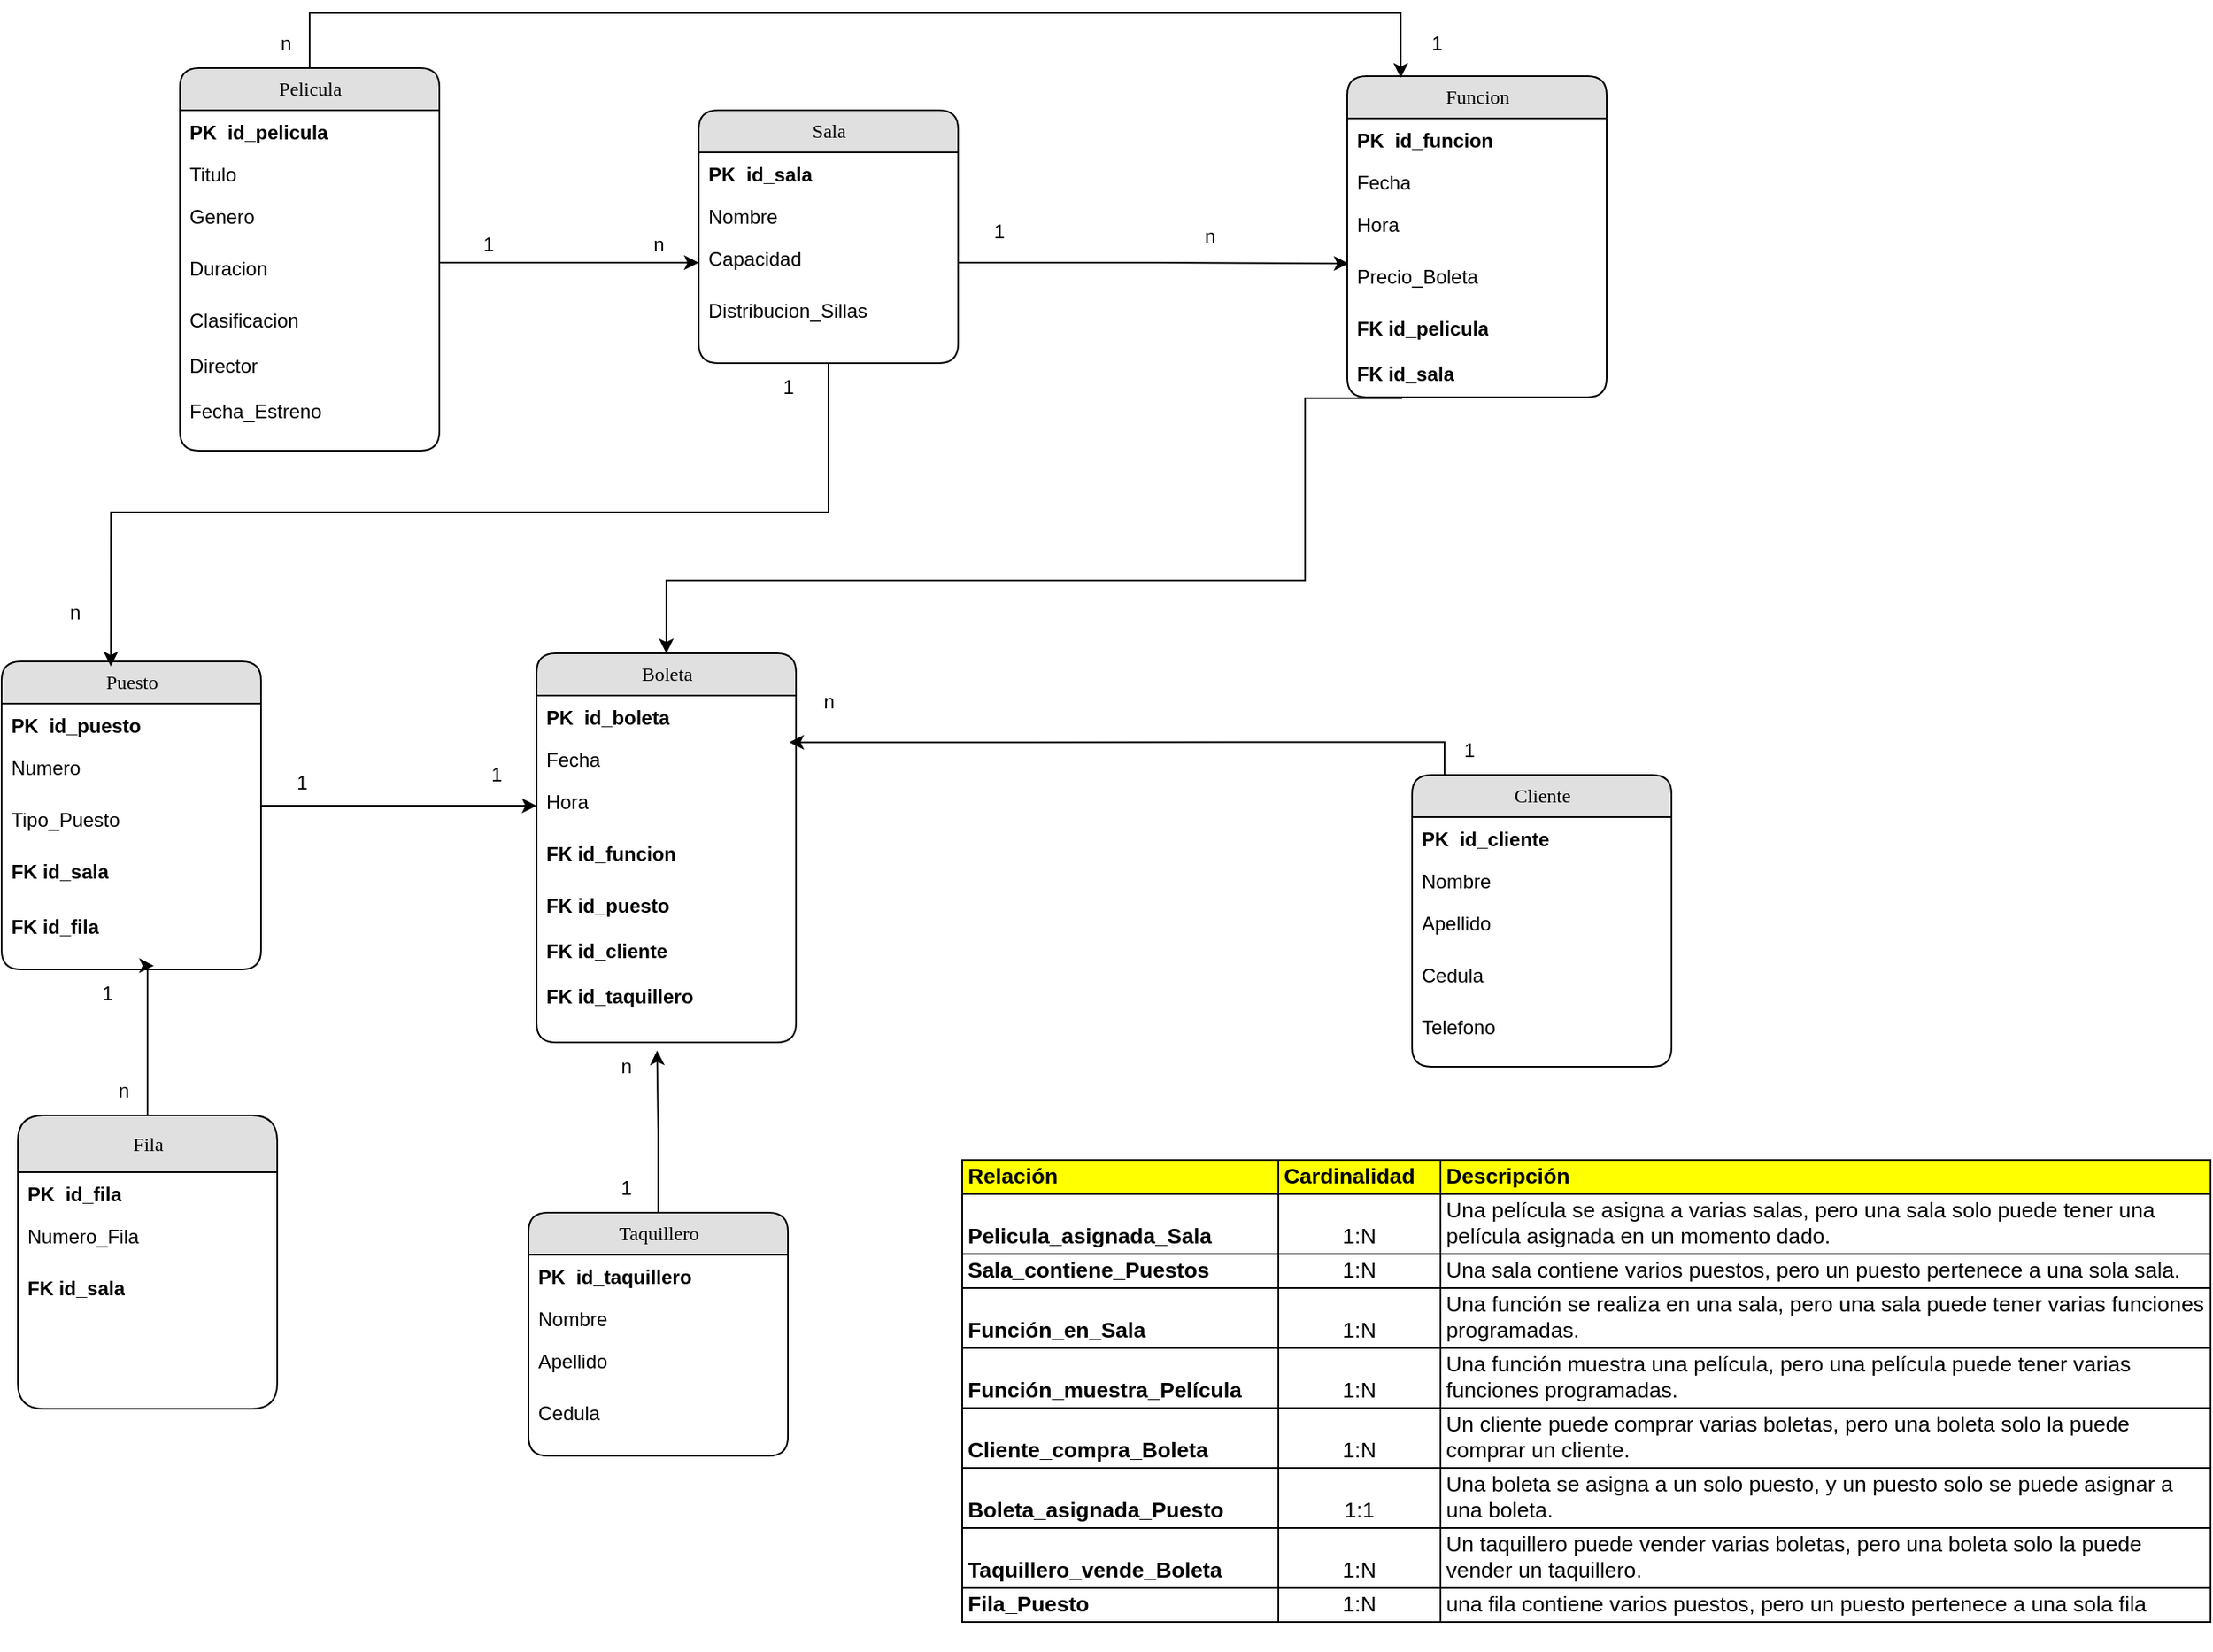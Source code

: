 <mxfile version="24.6.3" type="device">
  <diagram name="Page-1" id="b520641d-4fe3-3701-9064-5fc419738815">
    <mxGraphModel dx="1378" dy="852" grid="1" gridSize="10" guides="1" tooltips="1" connect="1" arrows="1" fold="1" page="1" pageScale="1" pageWidth="1100" pageHeight="850" background="none" math="0" shadow="0">
      <root>
        <mxCell id="0" />
        <mxCell id="1" parent="0" />
        <mxCell id="21ea969265ad0168-6" value="Pelicula" style="swimlane;html=1;fontStyle=0;childLayout=stackLayout;horizontal=1;startSize=26;fillColor=#e0e0e0;horizontalStack=0;resizeParent=1;resizeLast=0;collapsible=1;marginBottom=0;swimlaneFillColor=#ffffff;align=center;rounded=1;shadow=0;comic=0;labelBackgroundColor=none;strokeWidth=1;fontFamily=Verdana;fontSize=12" parent="1" vertex="1">
          <mxGeometry x="160" y="74" width="160" height="236" as="geometry" />
        </mxCell>
        <mxCell id="21ea969265ad0168-7" value="PK&amp;nbsp; id_pelicula" style="text;html=1;strokeColor=none;fillColor=none;spacingLeft=4;spacingRight=4;whiteSpace=wrap;overflow=hidden;rotatable=0;points=[[0,0.5],[1,0.5]];portConstraint=eastwest;fontStyle=1" parent="21ea969265ad0168-6" vertex="1">
          <mxGeometry y="26" width="160" height="26" as="geometry" />
        </mxCell>
        <mxCell id="21ea969265ad0168-8" value="Titulo" style="text;html=1;strokeColor=none;fillColor=none;spacingLeft=4;spacingRight=4;whiteSpace=wrap;overflow=hidden;rotatable=0;points=[[0,0.5],[1,0.5]];portConstraint=eastwest;" parent="21ea969265ad0168-6" vertex="1">
          <mxGeometry y="52" width="160" height="26" as="geometry" />
        </mxCell>
        <mxCell id="21ea969265ad0168-9" value="Genero" style="text;html=1;strokeColor=none;fillColor=none;spacingLeft=4;spacingRight=4;whiteSpace=wrap;overflow=hidden;rotatable=0;points=[[0,0.5],[1,0.5]];portConstraint=eastwest;" parent="21ea969265ad0168-6" vertex="1">
          <mxGeometry y="78" width="160" height="32" as="geometry" />
        </mxCell>
        <mxCell id="8dd9FDoS5vBMyWjFudpx-2" value="Duracion" style="text;html=1;strokeColor=none;fillColor=none;spacingLeft=4;spacingRight=4;whiteSpace=wrap;overflow=hidden;rotatable=0;points=[[0,0.5],[1,0.5]];portConstraint=eastwest;" vertex="1" parent="21ea969265ad0168-6">
          <mxGeometry y="110" width="160" height="32" as="geometry" />
        </mxCell>
        <mxCell id="8dd9FDoS5vBMyWjFudpx-3" value="Clasificacion" style="text;html=1;strokeColor=none;fillColor=none;spacingLeft=4;spacingRight=4;whiteSpace=wrap;overflow=hidden;rotatable=0;points=[[0,0.5],[1,0.5]];portConstraint=eastwest;" vertex="1" parent="21ea969265ad0168-6">
          <mxGeometry y="142" width="160" height="28" as="geometry" />
        </mxCell>
        <mxCell id="8dd9FDoS5vBMyWjFudpx-4" value="Director" style="text;html=1;strokeColor=none;fillColor=none;spacingLeft=4;spacingRight=4;whiteSpace=wrap;overflow=hidden;rotatable=0;points=[[0,0.5],[1,0.5]];portConstraint=eastwest;" vertex="1" parent="21ea969265ad0168-6">
          <mxGeometry y="170" width="160" height="28" as="geometry" />
        </mxCell>
        <mxCell id="8dd9FDoS5vBMyWjFudpx-5" value="Fecha_Estreno" style="text;html=1;strokeColor=none;fillColor=none;spacingLeft=4;spacingRight=4;whiteSpace=wrap;overflow=hidden;rotatable=0;points=[[0,0.5],[1,0.5]];portConstraint=eastwest;" vertex="1" parent="21ea969265ad0168-6">
          <mxGeometry y="198" width="160" height="28" as="geometry" />
        </mxCell>
        <mxCell id="8dd9FDoS5vBMyWjFudpx-7" value="Sala" style="swimlane;html=1;fontStyle=0;childLayout=stackLayout;horizontal=1;startSize=26;fillColor=#e0e0e0;horizontalStack=0;resizeParent=1;resizeLast=0;collapsible=1;marginBottom=0;swimlaneFillColor=#ffffff;align=center;rounded=1;shadow=0;comic=0;labelBackgroundColor=none;strokeWidth=1;fontFamily=Verdana;fontSize=12" vertex="1" parent="1">
          <mxGeometry x="480" y="100" width="160" height="156" as="geometry" />
        </mxCell>
        <mxCell id="8dd9FDoS5vBMyWjFudpx-8" value="PK&amp;nbsp; id_sala" style="text;html=1;strokeColor=none;fillColor=none;spacingLeft=4;spacingRight=4;whiteSpace=wrap;overflow=hidden;rotatable=0;points=[[0,0.5],[1,0.5]];portConstraint=eastwest;fontStyle=1" vertex="1" parent="8dd9FDoS5vBMyWjFudpx-7">
          <mxGeometry y="26" width="160" height="26" as="geometry" />
        </mxCell>
        <mxCell id="8dd9FDoS5vBMyWjFudpx-9" value="Nombre" style="text;html=1;strokeColor=none;fillColor=none;spacingLeft=4;spacingRight=4;whiteSpace=wrap;overflow=hidden;rotatable=0;points=[[0,0.5],[1,0.5]];portConstraint=eastwest;" vertex="1" parent="8dd9FDoS5vBMyWjFudpx-7">
          <mxGeometry y="52" width="160" height="26" as="geometry" />
        </mxCell>
        <mxCell id="8dd9FDoS5vBMyWjFudpx-10" value="Capacidad" style="text;html=1;strokeColor=none;fillColor=none;spacingLeft=4;spacingRight=4;whiteSpace=wrap;overflow=hidden;rotatable=0;points=[[0,0.5],[1,0.5]];portConstraint=eastwest;" vertex="1" parent="8dd9FDoS5vBMyWjFudpx-7">
          <mxGeometry y="78" width="160" height="32" as="geometry" />
        </mxCell>
        <mxCell id="8dd9FDoS5vBMyWjFudpx-11" value="Distribucion_Sillas" style="text;html=1;strokeColor=none;fillColor=none;spacingLeft=4;spacingRight=4;whiteSpace=wrap;overflow=hidden;rotatable=0;points=[[0,0.5],[1,0.5]];portConstraint=eastwest;" vertex="1" parent="8dd9FDoS5vBMyWjFudpx-7">
          <mxGeometry y="110" width="160" height="32" as="geometry" />
        </mxCell>
        <mxCell id="8dd9FDoS5vBMyWjFudpx-15" value="Funcion" style="swimlane;html=1;fontStyle=0;childLayout=stackLayout;horizontal=1;startSize=26;fillColor=#e0e0e0;horizontalStack=0;resizeParent=1;resizeLast=0;collapsible=1;marginBottom=0;swimlaneFillColor=#ffffff;align=center;rounded=1;shadow=0;comic=0;labelBackgroundColor=none;strokeWidth=1;fontFamily=Verdana;fontSize=12" vertex="1" parent="1">
          <mxGeometry x="880" y="79" width="160" height="198" as="geometry" />
        </mxCell>
        <mxCell id="8dd9FDoS5vBMyWjFudpx-16" value="PK&amp;nbsp; id_funcion" style="text;html=1;strokeColor=none;fillColor=none;spacingLeft=4;spacingRight=4;whiteSpace=wrap;overflow=hidden;rotatable=0;points=[[0,0.5],[1,0.5]];portConstraint=eastwest;fontStyle=1" vertex="1" parent="8dd9FDoS5vBMyWjFudpx-15">
          <mxGeometry y="26" width="160" height="26" as="geometry" />
        </mxCell>
        <mxCell id="8dd9FDoS5vBMyWjFudpx-17" value="Fecha" style="text;html=1;strokeColor=none;fillColor=none;spacingLeft=4;spacingRight=4;whiteSpace=wrap;overflow=hidden;rotatable=0;points=[[0,0.5],[1,0.5]];portConstraint=eastwest;" vertex="1" parent="8dd9FDoS5vBMyWjFudpx-15">
          <mxGeometry y="52" width="160" height="26" as="geometry" />
        </mxCell>
        <mxCell id="8dd9FDoS5vBMyWjFudpx-18" value="Hora" style="text;html=1;strokeColor=none;fillColor=none;spacingLeft=4;spacingRight=4;whiteSpace=wrap;overflow=hidden;rotatable=0;points=[[0,0.5],[1,0.5]];portConstraint=eastwest;" vertex="1" parent="8dd9FDoS5vBMyWjFudpx-15">
          <mxGeometry y="78" width="160" height="32" as="geometry" />
        </mxCell>
        <mxCell id="8dd9FDoS5vBMyWjFudpx-74" value="Precio_Boleta" style="text;html=1;strokeColor=none;fillColor=none;spacingLeft=4;spacingRight=4;whiteSpace=wrap;overflow=hidden;rotatable=0;points=[[0,0.5],[1,0.5]];portConstraint=eastwest;" vertex="1" parent="8dd9FDoS5vBMyWjFudpx-15">
          <mxGeometry y="110" width="160" height="32" as="geometry" />
        </mxCell>
        <mxCell id="8dd9FDoS5vBMyWjFudpx-20" value="&lt;b&gt;FK id_pelicula&lt;/b&gt;" style="text;html=1;strokeColor=none;fillColor=none;spacingLeft=4;spacingRight=4;whiteSpace=wrap;overflow=hidden;rotatable=0;points=[[0,0.5],[1,0.5]];portConstraint=eastwest;" vertex="1" parent="8dd9FDoS5vBMyWjFudpx-15">
          <mxGeometry y="142" width="160" height="28" as="geometry" />
        </mxCell>
        <mxCell id="8dd9FDoS5vBMyWjFudpx-21" value="FK id_sala" style="text;html=1;strokeColor=none;fillColor=none;spacingLeft=4;spacingRight=4;whiteSpace=wrap;overflow=hidden;rotatable=0;points=[[0,0.5],[1,0.5]];portConstraint=eastwest;fontStyle=1" vertex="1" parent="8dd9FDoS5vBMyWjFudpx-15">
          <mxGeometry y="170" width="160" height="28" as="geometry" />
        </mxCell>
        <mxCell id="8dd9FDoS5vBMyWjFudpx-23" value="Boleta" style="swimlane;html=1;fontStyle=0;childLayout=stackLayout;horizontal=1;startSize=26;fillColor=#e0e0e0;horizontalStack=0;resizeParent=1;resizeLast=0;collapsible=1;marginBottom=0;swimlaneFillColor=#ffffff;align=center;rounded=1;shadow=0;comic=0;labelBackgroundColor=none;strokeWidth=1;fontFamily=Verdana;fontSize=12" vertex="1" parent="1">
          <mxGeometry x="380" y="435" width="160" height="240" as="geometry" />
        </mxCell>
        <mxCell id="8dd9FDoS5vBMyWjFudpx-24" value="PK&amp;nbsp; id_boleta" style="text;html=1;strokeColor=none;fillColor=none;spacingLeft=4;spacingRight=4;whiteSpace=wrap;overflow=hidden;rotatable=0;points=[[0,0.5],[1,0.5]];portConstraint=eastwest;fontStyle=1" vertex="1" parent="8dd9FDoS5vBMyWjFudpx-23">
          <mxGeometry y="26" width="160" height="26" as="geometry" />
        </mxCell>
        <mxCell id="8dd9FDoS5vBMyWjFudpx-25" value="Fecha" style="text;html=1;strokeColor=none;fillColor=none;spacingLeft=4;spacingRight=4;whiteSpace=wrap;overflow=hidden;rotatable=0;points=[[0,0.5],[1,0.5]];portConstraint=eastwest;" vertex="1" parent="8dd9FDoS5vBMyWjFudpx-23">
          <mxGeometry y="52" width="160" height="26" as="geometry" />
        </mxCell>
        <mxCell id="8dd9FDoS5vBMyWjFudpx-26" value="Hora" style="text;html=1;strokeColor=none;fillColor=none;spacingLeft=4;spacingRight=4;whiteSpace=wrap;overflow=hidden;rotatable=0;points=[[0,0.5],[1,0.5]];portConstraint=eastwest;" vertex="1" parent="8dd9FDoS5vBMyWjFudpx-23">
          <mxGeometry y="78" width="160" height="32" as="geometry" />
        </mxCell>
        <mxCell id="8dd9FDoS5vBMyWjFudpx-27" value="FK id_funcion" style="text;html=1;strokeColor=none;fillColor=none;spacingLeft=4;spacingRight=4;whiteSpace=wrap;overflow=hidden;rotatable=0;points=[[0,0.5],[1,0.5]];portConstraint=eastwest;fontStyle=1" vertex="1" parent="8dd9FDoS5vBMyWjFudpx-23">
          <mxGeometry y="110" width="160" height="32" as="geometry" />
        </mxCell>
        <mxCell id="8dd9FDoS5vBMyWjFudpx-28" value="&lt;b&gt;FK id_puesto&lt;/b&gt;" style="text;html=1;strokeColor=none;fillColor=none;spacingLeft=4;spacingRight=4;whiteSpace=wrap;overflow=hidden;rotatable=0;points=[[0,0.5],[1,0.5]];portConstraint=eastwest;" vertex="1" parent="8dd9FDoS5vBMyWjFudpx-23">
          <mxGeometry y="142" width="160" height="28" as="geometry" />
        </mxCell>
        <mxCell id="8dd9FDoS5vBMyWjFudpx-46" value="&lt;b&gt;FK id_cliente&lt;/b&gt;" style="text;html=1;strokeColor=none;fillColor=none;spacingLeft=4;spacingRight=4;whiteSpace=wrap;overflow=hidden;rotatable=0;points=[[0,0.5],[1,0.5]];portConstraint=eastwest;" vertex="1" parent="8dd9FDoS5vBMyWjFudpx-23">
          <mxGeometry y="170" width="160" height="28" as="geometry" />
        </mxCell>
        <mxCell id="8dd9FDoS5vBMyWjFudpx-68" value="&lt;b&gt;FK id_taquillero&lt;/b&gt;" style="text;html=1;strokeColor=none;fillColor=none;spacingLeft=4;spacingRight=4;whiteSpace=wrap;overflow=hidden;rotatable=0;points=[[0,0.5],[1,0.5]];portConstraint=eastwest;" vertex="1" parent="8dd9FDoS5vBMyWjFudpx-23">
          <mxGeometry y="198" width="160" height="28" as="geometry" />
        </mxCell>
        <mxCell id="8dd9FDoS5vBMyWjFudpx-32" value="Puesto" style="swimlane;html=1;fontStyle=0;childLayout=stackLayout;horizontal=1;startSize=26;fillColor=#e0e0e0;horizontalStack=0;resizeParent=1;resizeLast=0;collapsible=1;marginBottom=0;swimlaneFillColor=#ffffff;align=center;rounded=1;shadow=0;comic=0;labelBackgroundColor=none;strokeWidth=1;fontFamily=Verdana;fontSize=12" vertex="1" parent="1">
          <mxGeometry x="50" y="440" width="160" height="190" as="geometry" />
        </mxCell>
        <mxCell id="8dd9FDoS5vBMyWjFudpx-33" value="PK&amp;nbsp; id_puesto" style="text;html=1;strokeColor=none;fillColor=none;spacingLeft=4;spacingRight=4;whiteSpace=wrap;overflow=hidden;rotatable=0;points=[[0,0.5],[1,0.5]];portConstraint=eastwest;fontStyle=1" vertex="1" parent="8dd9FDoS5vBMyWjFudpx-32">
          <mxGeometry y="26" width="160" height="26" as="geometry" />
        </mxCell>
        <mxCell id="8dd9FDoS5vBMyWjFudpx-35" value="Numero" style="text;html=1;strokeColor=none;fillColor=none;spacingLeft=4;spacingRight=4;whiteSpace=wrap;overflow=hidden;rotatable=0;points=[[0,0.5],[1,0.5]];portConstraint=eastwest;" vertex="1" parent="8dd9FDoS5vBMyWjFudpx-32">
          <mxGeometry y="52" width="160" height="32" as="geometry" />
        </mxCell>
        <mxCell id="8dd9FDoS5vBMyWjFudpx-36" value="Tipo_Puesto" style="text;html=1;strokeColor=none;fillColor=none;spacingLeft=4;spacingRight=4;whiteSpace=wrap;overflow=hidden;rotatable=0;points=[[0,0.5],[1,0.5]];portConstraint=eastwest;" vertex="1" parent="8dd9FDoS5vBMyWjFudpx-32">
          <mxGeometry y="84" width="160" height="32" as="geometry" />
        </mxCell>
        <mxCell id="8dd9FDoS5vBMyWjFudpx-37" value="&lt;b&gt;FK id_sala&lt;/b&gt;" style="text;html=1;strokeColor=none;fillColor=none;spacingLeft=4;spacingRight=4;whiteSpace=wrap;overflow=hidden;rotatable=0;points=[[0,0.5],[1,0.5]];portConstraint=eastwest;" vertex="1" parent="8dd9FDoS5vBMyWjFudpx-32">
          <mxGeometry y="116" width="160" height="34" as="geometry" />
        </mxCell>
        <mxCell id="8dd9FDoS5vBMyWjFudpx-118" value="&lt;b&gt;FK id_fila&lt;/b&gt;" style="text;html=1;strokeColor=none;fillColor=none;spacingLeft=4;spacingRight=4;whiteSpace=wrap;overflow=hidden;rotatable=0;points=[[0,0.5],[1,0.5]];portConstraint=eastwest;" vertex="1" parent="8dd9FDoS5vBMyWjFudpx-32">
          <mxGeometry y="150" width="160" height="34" as="geometry" />
        </mxCell>
        <mxCell id="8dd9FDoS5vBMyWjFudpx-83" style="edgeStyle=orthogonalEdgeStyle;rounded=0;orthogonalLoop=1;jettySize=auto;html=1;exitX=0.5;exitY=0;exitDx=0;exitDy=0;entryX=0.974;entryY=0.109;entryDx=0;entryDy=0;entryPerimeter=0;" edge="1" parent="1" source="8dd9FDoS5vBMyWjFudpx-54" target="8dd9FDoS5vBMyWjFudpx-25">
          <mxGeometry relative="1" as="geometry">
            <mxPoint x="600" y="460" as="targetPoint" />
            <Array as="points">
              <mxPoint x="940" y="510" />
              <mxPoint x="940" y="490" />
            </Array>
          </mxGeometry>
        </mxCell>
        <mxCell id="8dd9FDoS5vBMyWjFudpx-54" value="Cliente" style="swimlane;html=1;fontStyle=0;childLayout=stackLayout;horizontal=1;startSize=26;fillColor=#e0e0e0;horizontalStack=0;resizeParent=1;resizeLast=0;collapsible=1;marginBottom=0;swimlaneFillColor=#ffffff;align=center;rounded=1;shadow=0;comic=0;labelBackgroundColor=none;strokeWidth=1;fontFamily=Verdana;fontSize=12" vertex="1" parent="1">
          <mxGeometry x="920" y="510" width="160" height="180" as="geometry" />
        </mxCell>
        <mxCell id="8dd9FDoS5vBMyWjFudpx-55" value="PK&amp;nbsp; id_cliente" style="text;html=1;strokeColor=none;fillColor=none;spacingLeft=4;spacingRight=4;whiteSpace=wrap;overflow=hidden;rotatable=0;points=[[0,0.5],[1,0.5]];portConstraint=eastwest;fontStyle=1" vertex="1" parent="8dd9FDoS5vBMyWjFudpx-54">
          <mxGeometry y="26" width="160" height="26" as="geometry" />
        </mxCell>
        <mxCell id="8dd9FDoS5vBMyWjFudpx-56" value="Nombre" style="text;html=1;strokeColor=none;fillColor=none;spacingLeft=4;spacingRight=4;whiteSpace=wrap;overflow=hidden;rotatable=0;points=[[0,0.5],[1,0.5]];portConstraint=eastwest;" vertex="1" parent="8dd9FDoS5vBMyWjFudpx-54">
          <mxGeometry y="52" width="160" height="26" as="geometry" />
        </mxCell>
        <mxCell id="8dd9FDoS5vBMyWjFudpx-57" value="Apellido" style="text;html=1;strokeColor=none;fillColor=none;spacingLeft=4;spacingRight=4;whiteSpace=wrap;overflow=hidden;rotatable=0;points=[[0,0.5],[1,0.5]];portConstraint=eastwest;" vertex="1" parent="8dd9FDoS5vBMyWjFudpx-54">
          <mxGeometry y="78" width="160" height="32" as="geometry" />
        </mxCell>
        <mxCell id="8dd9FDoS5vBMyWjFudpx-58" value="Cedula" style="text;html=1;strokeColor=none;fillColor=none;spacingLeft=4;spacingRight=4;whiteSpace=wrap;overflow=hidden;rotatable=0;points=[[0,0.5],[1,0.5]];portConstraint=eastwest;" vertex="1" parent="8dd9FDoS5vBMyWjFudpx-54">
          <mxGeometry y="110" width="160" height="32" as="geometry" />
        </mxCell>
        <mxCell id="8dd9FDoS5vBMyWjFudpx-59" value="Telefono" style="text;html=1;strokeColor=none;fillColor=none;spacingLeft=4;spacingRight=4;whiteSpace=wrap;overflow=hidden;rotatable=0;points=[[0,0.5],[1,0.5]];portConstraint=eastwest;" vertex="1" parent="8dd9FDoS5vBMyWjFudpx-54">
          <mxGeometry y="142" width="160" height="28" as="geometry" />
        </mxCell>
        <mxCell id="8dd9FDoS5vBMyWjFudpx-101" style="edgeStyle=orthogonalEdgeStyle;rounded=0;orthogonalLoop=1;jettySize=auto;html=1;exitX=0.5;exitY=0;exitDx=0;exitDy=0;" edge="1" parent="1" source="8dd9FDoS5vBMyWjFudpx-62">
          <mxGeometry relative="1" as="geometry">
            <mxPoint x="454.308" y="680" as="targetPoint" />
          </mxGeometry>
        </mxCell>
        <mxCell id="8dd9FDoS5vBMyWjFudpx-62" value="Taquillero" style="swimlane;html=1;fontStyle=0;childLayout=stackLayout;horizontal=1;startSize=26;fillColor=#e0e0e0;horizontalStack=0;resizeParent=1;resizeLast=0;collapsible=1;marginBottom=0;swimlaneFillColor=#ffffff;align=center;rounded=1;shadow=0;comic=0;labelBackgroundColor=none;strokeWidth=1;fontFamily=Verdana;fontSize=12" vertex="1" parent="1">
          <mxGeometry x="375" y="780" width="160" height="150" as="geometry" />
        </mxCell>
        <mxCell id="8dd9FDoS5vBMyWjFudpx-63" value="PK&amp;nbsp; id_taquillero" style="text;html=1;strokeColor=none;fillColor=none;spacingLeft=4;spacingRight=4;whiteSpace=wrap;overflow=hidden;rotatable=0;points=[[0,0.5],[1,0.5]];portConstraint=eastwest;fontStyle=1" vertex="1" parent="8dd9FDoS5vBMyWjFudpx-62">
          <mxGeometry y="26" width="160" height="26" as="geometry" />
        </mxCell>
        <mxCell id="8dd9FDoS5vBMyWjFudpx-64" value="Nombre" style="text;html=1;strokeColor=none;fillColor=none;spacingLeft=4;spacingRight=4;whiteSpace=wrap;overflow=hidden;rotatable=0;points=[[0,0.5],[1,0.5]];portConstraint=eastwest;" vertex="1" parent="8dd9FDoS5vBMyWjFudpx-62">
          <mxGeometry y="52" width="160" height="26" as="geometry" />
        </mxCell>
        <mxCell id="8dd9FDoS5vBMyWjFudpx-65" value="Apellido" style="text;html=1;strokeColor=none;fillColor=none;spacingLeft=4;spacingRight=4;whiteSpace=wrap;overflow=hidden;rotatable=0;points=[[0,0.5],[1,0.5]];portConstraint=eastwest;" vertex="1" parent="8dd9FDoS5vBMyWjFudpx-62">
          <mxGeometry y="78" width="160" height="32" as="geometry" />
        </mxCell>
        <mxCell id="8dd9FDoS5vBMyWjFudpx-66" value="Cedula" style="text;html=1;strokeColor=none;fillColor=none;spacingLeft=4;spacingRight=4;whiteSpace=wrap;overflow=hidden;rotatable=0;points=[[0,0.5],[1,0.5]];portConstraint=eastwest;" vertex="1" parent="8dd9FDoS5vBMyWjFudpx-62">
          <mxGeometry y="110" width="160" height="32" as="geometry" />
        </mxCell>
        <mxCell id="8dd9FDoS5vBMyWjFudpx-72" style="edgeStyle=orthogonalEdgeStyle;rounded=0;orthogonalLoop=1;jettySize=auto;html=1;exitX=1;exitY=0.5;exitDx=0;exitDy=0;entryX=0;entryY=0.5;entryDx=0;entryDy=0;" edge="1" parent="1" source="8dd9FDoS5vBMyWjFudpx-2" target="8dd9FDoS5vBMyWjFudpx-10">
          <mxGeometry relative="1" as="geometry">
            <Array as="points">
              <mxPoint x="320" y="194" />
            </Array>
          </mxGeometry>
        </mxCell>
        <mxCell id="8dd9FDoS5vBMyWjFudpx-75" style="edgeStyle=orthogonalEdgeStyle;rounded=0;orthogonalLoop=1;jettySize=auto;html=1;exitX=1;exitY=0.5;exitDx=0;exitDy=0;entryX=0.005;entryY=0.173;entryDx=0;entryDy=0;entryPerimeter=0;" edge="1" parent="1" source="8dd9FDoS5vBMyWjFudpx-10" target="8dd9FDoS5vBMyWjFudpx-74">
          <mxGeometry relative="1" as="geometry" />
        </mxCell>
        <mxCell id="8dd9FDoS5vBMyWjFudpx-76" value="1" style="text;html=1;align=center;verticalAlign=middle;resizable=0;points=[];autosize=1;strokeColor=none;fillColor=none;" vertex="1" parent="1">
          <mxGeometry x="335" y="168" width="30" height="30" as="geometry" />
        </mxCell>
        <mxCell id="8dd9FDoS5vBMyWjFudpx-77" value="n" style="text;html=1;align=center;verticalAlign=middle;resizable=0;points=[];autosize=1;strokeColor=none;fillColor=none;" vertex="1" parent="1">
          <mxGeometry x="440" y="168" width="30" height="30" as="geometry" />
        </mxCell>
        <mxCell id="8dd9FDoS5vBMyWjFudpx-79" style="edgeStyle=orthogonalEdgeStyle;rounded=0;orthogonalLoop=1;jettySize=auto;html=1;exitX=0.5;exitY=1;exitDx=0;exitDy=0;entryX=0.421;entryY=0.016;entryDx=0;entryDy=0;entryPerimeter=0;" edge="1" parent="1" source="8dd9FDoS5vBMyWjFudpx-7" target="8dd9FDoS5vBMyWjFudpx-32">
          <mxGeometry relative="1" as="geometry" />
        </mxCell>
        <mxCell id="8dd9FDoS5vBMyWjFudpx-80" style="edgeStyle=orthogonalEdgeStyle;rounded=0;orthogonalLoop=1;jettySize=auto;html=1;exitX=0.5;exitY=0;exitDx=0;exitDy=0;" edge="1" parent="1" source="21ea969265ad0168-6">
          <mxGeometry relative="1" as="geometry">
            <mxPoint x="913" y="80" as="targetPoint" />
            <Array as="points">
              <mxPoint x="240" y="40" />
              <mxPoint x="913" y="40" />
            </Array>
          </mxGeometry>
        </mxCell>
        <mxCell id="8dd9FDoS5vBMyWjFudpx-88" style="edgeStyle=orthogonalEdgeStyle;rounded=0;orthogonalLoop=1;jettySize=auto;html=1;exitX=0.212;exitY=1.023;exitDx=0;exitDy=0;entryX=0.5;entryY=0;entryDx=0;entryDy=0;exitPerimeter=0;" edge="1" parent="1" source="8dd9FDoS5vBMyWjFudpx-21" target="8dd9FDoS5vBMyWjFudpx-23">
          <mxGeometry relative="1" as="geometry">
            <Array as="points">
              <mxPoint x="854" y="390" />
              <mxPoint x="460" y="390" />
            </Array>
          </mxGeometry>
        </mxCell>
        <mxCell id="8dd9FDoS5vBMyWjFudpx-89" value="1" style="text;html=1;align=center;verticalAlign=middle;resizable=0;points=[];autosize=1;strokeColor=none;fillColor=none;" vertex="1" parent="1">
          <mxGeometry x="520" y="256" width="30" height="30" as="geometry" />
        </mxCell>
        <mxCell id="8dd9FDoS5vBMyWjFudpx-90" value="n" style="text;html=1;align=center;verticalAlign=middle;resizable=0;points=[];autosize=1;strokeColor=none;fillColor=none;" vertex="1" parent="1">
          <mxGeometry x="80" y="395" width="30" height="30" as="geometry" />
        </mxCell>
        <mxCell id="8dd9FDoS5vBMyWjFudpx-91" value="1" style="text;html=1;align=center;verticalAlign=middle;resizable=0;points=[];autosize=1;strokeColor=none;fillColor=none;" vertex="1" parent="1">
          <mxGeometry x="650" y="160" width="30" height="30" as="geometry" />
        </mxCell>
        <mxCell id="8dd9FDoS5vBMyWjFudpx-92" value="n" style="text;html=1;align=center;verticalAlign=middle;resizable=0;points=[];autosize=1;strokeColor=none;fillColor=none;" vertex="1" parent="1">
          <mxGeometry x="780" y="163" width="30" height="30" as="geometry" />
        </mxCell>
        <mxCell id="8dd9FDoS5vBMyWjFudpx-93" value="1" style="text;html=1;align=center;verticalAlign=middle;resizable=0;points=[];autosize=1;strokeColor=none;fillColor=none;" vertex="1" parent="1">
          <mxGeometry x="920" y="44" width="30" height="30" as="geometry" />
        </mxCell>
        <mxCell id="8dd9FDoS5vBMyWjFudpx-94" value="n" style="text;html=1;align=center;verticalAlign=middle;resizable=0;points=[];autosize=1;strokeColor=none;fillColor=none;" vertex="1" parent="1">
          <mxGeometry x="210" y="44" width="30" height="30" as="geometry" />
        </mxCell>
        <mxCell id="8dd9FDoS5vBMyWjFudpx-95" value="1" style="text;html=1;align=center;verticalAlign=middle;resizable=0;points=[];autosize=1;strokeColor=none;fillColor=none;" vertex="1" parent="1">
          <mxGeometry x="940" y="480" width="30" height="30" as="geometry" />
        </mxCell>
        <mxCell id="8dd9FDoS5vBMyWjFudpx-96" value="n" style="text;html=1;align=center;verticalAlign=middle;resizable=0;points=[];autosize=1;strokeColor=none;fillColor=none;" vertex="1" parent="1">
          <mxGeometry x="545" y="450" width="30" height="30" as="geometry" />
        </mxCell>
        <mxCell id="8dd9FDoS5vBMyWjFudpx-98" style="edgeStyle=orthogonalEdgeStyle;rounded=0;orthogonalLoop=1;jettySize=auto;html=1;exitX=1;exitY=0.5;exitDx=0;exitDy=0;entryX=0;entryY=0.5;entryDx=0;entryDy=0;" edge="1" parent="1" source="8dd9FDoS5vBMyWjFudpx-35" target="8dd9FDoS5vBMyWjFudpx-26">
          <mxGeometry relative="1" as="geometry">
            <Array as="points">
              <mxPoint x="210" y="529" />
            </Array>
          </mxGeometry>
        </mxCell>
        <mxCell id="8dd9FDoS5vBMyWjFudpx-99" value="1" style="text;html=1;align=center;verticalAlign=middle;resizable=0;points=[];autosize=1;strokeColor=none;fillColor=none;" vertex="1" parent="1">
          <mxGeometry x="220" y="500" width="30" height="30" as="geometry" />
        </mxCell>
        <mxCell id="8dd9FDoS5vBMyWjFudpx-100" value="1" style="text;html=1;align=center;verticalAlign=middle;resizable=0;points=[];autosize=1;strokeColor=none;fillColor=none;" vertex="1" parent="1">
          <mxGeometry x="340" y="495" width="30" height="30" as="geometry" />
        </mxCell>
        <mxCell id="8dd9FDoS5vBMyWjFudpx-102" value="1" style="text;html=1;align=center;verticalAlign=middle;resizable=0;points=[];autosize=1;strokeColor=none;fillColor=none;" vertex="1" parent="1">
          <mxGeometry x="420" y="750" width="30" height="30" as="geometry" />
        </mxCell>
        <mxCell id="8dd9FDoS5vBMyWjFudpx-103" value="n" style="text;html=1;align=center;verticalAlign=middle;resizable=0;points=[];autosize=1;strokeColor=none;fillColor=none;" vertex="1" parent="1">
          <mxGeometry x="420" y="675" width="30" height="30" as="geometry" />
        </mxCell>
        <mxCell id="8dd9FDoS5vBMyWjFudpx-108" value="Fila" style="swimlane;html=1;fontStyle=0;childLayout=stackLayout;horizontal=1;startSize=35;fillColor=#e0e0e0;horizontalStack=0;resizeParent=1;resizeLast=0;collapsible=1;marginBottom=0;swimlaneFillColor=#ffffff;align=center;rounded=1;shadow=0;comic=0;labelBackgroundColor=none;strokeWidth=1;fontFamily=Verdana;fontSize=12" vertex="1" parent="1">
          <mxGeometry x="60" y="720" width="160" height="181" as="geometry" />
        </mxCell>
        <mxCell id="8dd9FDoS5vBMyWjFudpx-109" value="PK&amp;nbsp; id_fila" style="text;html=1;strokeColor=none;fillColor=none;spacingLeft=4;spacingRight=4;whiteSpace=wrap;overflow=hidden;rotatable=0;points=[[0,0.5],[1,0.5]];portConstraint=eastwest;fontStyle=1" vertex="1" parent="8dd9FDoS5vBMyWjFudpx-108">
          <mxGeometry y="35" width="160" height="26" as="geometry" />
        </mxCell>
        <mxCell id="8dd9FDoS5vBMyWjFudpx-111" value="Numero_Fila" style="text;html=1;strokeColor=none;fillColor=none;spacingLeft=4;spacingRight=4;whiteSpace=wrap;overflow=hidden;rotatable=0;points=[[0,0.5],[1,0.5]];portConstraint=eastwest;" vertex="1" parent="8dd9FDoS5vBMyWjFudpx-108">
          <mxGeometry y="61" width="160" height="32" as="geometry" />
        </mxCell>
        <mxCell id="8dd9FDoS5vBMyWjFudpx-113" value="&lt;b&gt;FK id_sala&lt;/b&gt;" style="text;html=1;strokeColor=none;fillColor=none;spacingLeft=4;spacingRight=4;whiteSpace=wrap;overflow=hidden;rotatable=0;points=[[0,0.5],[1,0.5]];portConstraint=eastwest;" vertex="1" parent="8dd9FDoS5vBMyWjFudpx-108">
          <mxGeometry y="93" width="160" height="28" as="geometry" />
        </mxCell>
        <mxCell id="8dd9FDoS5vBMyWjFudpx-122" style="edgeStyle=orthogonalEdgeStyle;rounded=0;orthogonalLoop=1;jettySize=auto;html=1;exitX=0.5;exitY=0;exitDx=0;exitDy=0;entryX=0.587;entryY=1.11;entryDx=0;entryDy=0;entryPerimeter=0;" edge="1" parent="1" source="8dd9FDoS5vBMyWjFudpx-108" target="8dd9FDoS5vBMyWjFudpx-118">
          <mxGeometry relative="1" as="geometry">
            <Array as="points">
              <mxPoint x="140" y="628" />
            </Array>
          </mxGeometry>
        </mxCell>
        <mxCell id="8dd9FDoS5vBMyWjFudpx-123" value="1" style="text;html=1;align=center;verticalAlign=middle;resizable=0;points=[];autosize=1;strokeColor=none;fillColor=none;" vertex="1" parent="1">
          <mxGeometry x="100" y="630" width="30" height="30" as="geometry" />
        </mxCell>
        <mxCell id="8dd9FDoS5vBMyWjFudpx-124" value="n" style="text;html=1;align=center;verticalAlign=middle;resizable=0;points=[];autosize=1;strokeColor=none;fillColor=none;" vertex="1" parent="1">
          <mxGeometry x="110" y="690" width="30" height="30" as="geometry" />
        </mxCell>
        <UserObject label="&lt;table xmlns=&quot;http://www.w3.org/1999/xhtml&quot; cellspacing=&quot;0&quot; cellpadding=&quot;0&quot; dir=&quot;ltr&quot; border=&quot;1&quot; style=&quot;table-layout:fixed;font-size:10pt;font-family:Arial;width:0px;border-collapse:collapse;border:none&quot; data-sheets-root=&quot;1&quot;&gt;&lt;colgroup&gt;&lt;col width=&quot;195&quot;&gt;&lt;col width=&quot;100&quot;&gt;&lt;col width=&quot;475&quot;&gt;&lt;/colgroup&gt;&lt;tbody&gt;&lt;tr style=&quot;height:21px;&quot;&gt;&lt;td style=&quot;border-top:1px solid #000000;border-right:1px solid #000000;border-bottom:1px solid #000000;border-left:1px solid #000000;overflow:hidden;padding:2px 3px 2px 3px;vertical-align:bottom;background-color:#ffff00;font-weight:bold;&quot; data-sheets-value=&quot;{&amp;quot;1&amp;quot;:2,&amp;quot;2&amp;quot;:&amp;quot;Relación&amp;quot;}&quot;&gt;Relación&lt;/td&gt;&lt;td style=&quot;border-top:1px solid #000000;border-right:1px solid #000000;border-bottom:1px solid #000000;overflow:hidden;padding:2px 3px 2px 3px;vertical-align:bottom;background-color:#ffff00;font-weight:bold;&quot; data-sheets-value=&quot;{&amp;quot;1&amp;quot;:2,&amp;quot;2&amp;quot;:&amp;quot;Cardinalidad&amp;quot;}&quot;&gt;Cardinalidad&lt;/td&gt;&lt;td style=&quot;border-top:1px solid #000000;border-right:1px solid #000000;border-bottom:1px solid #000000;overflow:hidden;padding:2px 3px 2px 3px;vertical-align:bottom;background-color:#ffff00;font-weight:bold;&quot; data-sheets-value=&quot;{&amp;quot;1&amp;quot;:2,&amp;quot;2&amp;quot;:&amp;quot;Descripción&amp;quot;}&quot;&gt;Descripción&lt;/td&gt;&lt;/tr&gt;&lt;tr style=&quot;height:21px;&quot;&gt;&lt;td style=&quot;border-right:1px solid #000000;border-bottom:1px solid #000000;border-left:1px solid #000000;overflow:hidden;padding:2px 3px 2px 3px;vertical-align:bottom;font-weight:bold;&quot; data-sheets-value=&quot;{&amp;quot;1&amp;quot;:2,&amp;quot;2&amp;quot;:&amp;quot;Pelicula_asignada_Sala&amp;quot;}&quot;&gt;Pelicula_asignada_Sala&lt;/td&gt;&lt;td style=&quot;border-right:1px solid #000000;border-bottom:1px solid #000000;overflow:hidden;padding:2px 3px 2px 3px;vertical-align:bottom;text-align:center;&quot; data-sheets-value=&quot;{&amp;quot;1&amp;quot;:2,&amp;quot;2&amp;quot;:&amp;quot;1:N&amp;quot;}&quot;&gt;1:N&lt;/td&gt;&lt;td style=&quot;border-right:1px solid #000000;border-bottom:1px solid #000000;overflow:hidden;padding:2px 3px 2px 3px;vertical-align:bottom;wrap-strategy:4;white-space:normal;word-wrap:break-word;&quot; data-sheets-value=&quot;{&amp;quot;1&amp;quot;:2,&amp;quot;2&amp;quot;:&amp;quot;Una película se asigna a varias salas, pero una sala solo puede tener una película asignada en un momento dado.&amp;quot;}&quot;&gt;Una película se asigna a varias salas, pero una sala solo puede tener una película asignada en un momento dado.&lt;/td&gt;&lt;/tr&gt;&lt;tr style=&quot;height:21px;&quot;&gt;&lt;td style=&quot;border-right:1px solid #000000;border-bottom:1px solid #000000;border-left:1px solid #000000;overflow:hidden;padding:2px 3px 2px 3px;vertical-align:bottom;font-weight:bold;&quot; data-sheets-value=&quot;{&amp;quot;1&amp;quot;:2,&amp;quot;2&amp;quot;:&amp;quot;Sala_contiene_Puestos&amp;quot;}&quot;&gt;Sala_contiene_Puestos&lt;/td&gt;&lt;td style=&quot;border-right:1px solid #000000;border-bottom:1px solid #000000;overflow:hidden;padding:2px 3px 2px 3px;vertical-align:bottom;text-align:center;&quot; data-sheets-value=&quot;{&amp;quot;1&amp;quot;:2,&amp;quot;2&amp;quot;:&amp;quot;1:N&amp;quot;}&quot;&gt;1:N&lt;/td&gt;&lt;td style=&quot;border-right:1px solid #000000;border-bottom:1px solid #000000;overflow:hidden;padding:2px 3px 2px 3px;vertical-align:bottom;wrap-strategy:4;white-space:normal;word-wrap:break-word;&quot; data-sheets-value=&quot;{&amp;quot;1&amp;quot;:2,&amp;quot;2&amp;quot;:&amp;quot;Una sala contiene varios puestos, pero un puesto pertenece a una sola sala.&amp;quot;}&quot;&gt;Una sala contiene varios puestos, pero un puesto pertenece a una sola sala.&lt;/td&gt;&lt;/tr&gt;&lt;tr style=&quot;height:21px;&quot;&gt;&lt;td style=&quot;border-right:1px solid #000000;border-bottom:1px solid #000000;border-left:1px solid #000000;overflow:hidden;padding:2px 3px 2px 3px;vertical-align:bottom;font-weight:bold;&quot; data-sheets-value=&quot;{&amp;quot;1&amp;quot;:2,&amp;quot;2&amp;quot;:&amp;quot;Función_en_Sala&amp;quot;}&quot;&gt;Función_en_Sala&lt;/td&gt;&lt;td style=&quot;border-right:1px solid #000000;border-bottom:1px solid #000000;overflow:hidden;padding:2px 3px 2px 3px;vertical-align:bottom;text-align:center;&quot; data-sheets-value=&quot;{&amp;quot;1&amp;quot;:2,&amp;quot;2&amp;quot;:&amp;quot;1:N&amp;quot;}&quot;&gt;1:N&lt;/td&gt;&lt;td style=&quot;border-right:1px solid #000000;border-bottom:1px solid #000000;overflow:hidden;padding:2px 3px 2px 3px;vertical-align:bottom;wrap-strategy:4;white-space:normal;word-wrap:break-word;&quot; data-sheets-value=&quot;{&amp;quot;1&amp;quot;:2,&amp;quot;2&amp;quot;:&amp;quot;Una función se realiza en una sala, pero una sala puede tener varias funciones programadas.&amp;quot;}&quot;&gt;Una función se realiza en una sala, pero una sala puede tener varias funciones programadas.&lt;/td&gt;&lt;/tr&gt;&lt;tr style=&quot;height:21px;&quot;&gt;&lt;td style=&quot;border-right:1px solid #000000;border-bottom:1px solid #000000;border-left:1px solid #000000;overflow:hidden;padding:2px 3px 2px 3px;vertical-align:bottom;font-weight:bold;&quot; data-sheets-value=&quot;{&amp;quot;1&amp;quot;:2,&amp;quot;2&amp;quot;:&amp;quot;Función_muestra_Película&amp;quot;}&quot;&gt;Función_muestra_Película&lt;/td&gt;&lt;td style=&quot;border-right:1px solid #000000;border-bottom:1px solid #000000;overflow:hidden;padding:2px 3px 2px 3px;vertical-align:bottom;text-align:center;&quot; data-sheets-value=&quot;{&amp;quot;1&amp;quot;:2,&amp;quot;2&amp;quot;:&amp;quot;1:N&amp;quot;}&quot;&gt;1:N&lt;/td&gt;&lt;td style=&quot;border-right:1px solid #000000;border-bottom:1px solid #000000;overflow:hidden;padding:2px 3px 2px 3px;vertical-align:bottom;wrap-strategy:4;white-space:normal;word-wrap:break-word;&quot; data-sheets-value=&quot;{&amp;quot;1&amp;quot;:2,&amp;quot;2&amp;quot;:&amp;quot;Una función muestra una película, pero una película puede tener varias funciones programadas.&amp;quot;}&quot;&gt;Una función muestra una película, pero una película puede tener varias funciones programadas.&lt;/td&gt;&lt;/tr&gt;&lt;tr style=&quot;height:21px;&quot;&gt;&lt;td style=&quot;border-right:1px solid #000000;border-bottom:1px solid #000000;border-left:1px solid #000000;overflow:hidden;padding:2px 3px 2px 3px;vertical-align:bottom;font-weight:bold;&quot; data-sheets-value=&quot;{&amp;quot;1&amp;quot;:2,&amp;quot;2&amp;quot;:&amp;quot;Cliente_compra_Boleta&amp;quot;}&quot;&gt;Cliente_compra_Boleta&lt;/td&gt;&lt;td style=&quot;border-right:1px solid #000000;border-bottom:1px solid #000000;overflow:hidden;padding:2px 3px 2px 3px;vertical-align:bottom;text-align:center;&quot; data-sheets-value=&quot;{&amp;quot;1&amp;quot;:2,&amp;quot;2&amp;quot;:&amp;quot;1:N&amp;quot;}&quot;&gt;1:N&lt;/td&gt;&lt;td style=&quot;border-right:1px solid #000000;border-bottom:1px solid #000000;overflow:hidden;padding:2px 3px 2px 3px;vertical-align:bottom;wrap-strategy:4;white-space:normal;word-wrap:break-word;&quot; data-sheets-value=&quot;{&amp;quot;1&amp;quot;:2,&amp;quot;2&amp;quot;:&amp;quot;Un cliente puede comprar varias boletas, pero una boleta solo la puede comprar un cliente.&amp;quot;}&quot;&gt;Un cliente puede comprar varias boletas, pero una boleta solo la puede comprar un cliente.&lt;/td&gt;&lt;/tr&gt;&lt;tr style=&quot;height:21px;&quot;&gt;&lt;td style=&quot;border-right:1px solid #000000;border-bottom:1px solid #000000;border-left:1px solid #000000;overflow:hidden;padding:2px 3px 2px 3px;vertical-align:bottom;font-weight:bold;&quot; data-sheets-value=&quot;{&amp;quot;1&amp;quot;:2,&amp;quot;2&amp;quot;:&amp;quot;Boleta_asignada_Puesto&amp;quot;}&quot;&gt;Boleta_asignada_Puesto&lt;/td&gt;&lt;td style=&quot;border-right:1px solid #000000;border-bottom:1px solid #000000;overflow:hidden;padding:2px 3px 2px 3px;vertical-align:bottom;text-align:center;&quot; data-sheets-value=&quot;{&amp;quot;1&amp;quot;:2,&amp;quot;2&amp;quot;:&amp;quot;1:1&amp;quot;}&quot;&gt;1:1&lt;/td&gt;&lt;td style=&quot;border-right:1px solid #000000;border-bottom:1px solid #000000;overflow:hidden;padding:2px 3px 2px 3px;vertical-align:bottom;wrap-strategy:4;white-space:normal;word-wrap:break-word;&quot; data-sheets-value=&quot;{&amp;quot;1&amp;quot;:2,&amp;quot;2&amp;quot;:&amp;quot;Una boleta se asigna a un solo puesto, y un puesto solo se puede asignar a una boleta.&amp;quot;}&quot;&gt;Una boleta se asigna a un solo puesto, y un puesto solo se puede asignar a una boleta.&lt;/td&gt;&lt;/tr&gt;&lt;tr style=&quot;height:21px;&quot;&gt;&lt;td style=&quot;border-right:1px solid #000000;border-bottom:1px solid #000000;border-left:1px solid #000000;overflow:hidden;padding:2px 3px 2px 3px;vertical-align:bottom;font-weight:bold;&quot; data-sheets-value=&quot;{&amp;quot;1&amp;quot;:2,&amp;quot;2&amp;quot;:&amp;quot;Taquillero_vende_Boleta&amp;quot;}&quot;&gt;Taquillero_vende_Boleta&lt;/td&gt;&lt;td style=&quot;border-right:1px solid #000000;border-bottom:1px solid #000000;overflow:hidden;padding:2px 3px 2px 3px;vertical-align:bottom;text-align:center;&quot; data-sheets-value=&quot;{&amp;quot;1&amp;quot;:2,&amp;quot;2&amp;quot;:&amp;quot;1:N&amp;quot;}&quot;&gt;1:N&lt;/td&gt;&lt;td style=&quot;border-right:1px solid #000000;border-bottom:1px solid #000000;overflow:hidden;padding:2px 3px 2px 3px;vertical-align:bottom;wrap-strategy:4;white-space:normal;word-wrap:break-word;&quot; data-sheets-value=&quot;{&amp;quot;1&amp;quot;:2,&amp;quot;2&amp;quot;:&amp;quot;Un taquillero puede vender varias boletas, pero una boleta solo la puede vender un taquillero.&amp;quot;}&quot;&gt;Un taquillero puede vender varias boletas, pero una boleta solo la puede vender un taquillero.&lt;/td&gt;&lt;/tr&gt;&lt;tr style=&quot;height:21px;&quot;&gt;&lt;td style=&quot;border-right:1px solid #000000;border-bottom:1px solid #000000;border-left:1px solid #000000;overflow:hidden;padding:2px 3px 2px 3px;vertical-align:bottom;font-weight:bold;&quot; data-sheets-value=&quot;{&amp;quot;1&amp;quot;:2,&amp;quot;2&amp;quot;:&amp;quot;Fila_Puesto&amp;quot;}&quot;&gt;Fila_Puesto&lt;/td&gt;&lt;td style=&quot;border-right:1px solid #000000;border-bottom:1px solid #000000;overflow:hidden;padding:2px 3px 2px 3px;vertical-align:bottom;text-align:center;&quot; data-sheets-value=&quot;{&amp;quot;1&amp;quot;:2,&amp;quot;2&amp;quot;:&amp;quot;1:N&amp;quot;}&quot;&gt;1:N&lt;/td&gt;&lt;td style=&quot;border-right:1px solid #000000;border-bottom:1px solid #000000;overflow:hidden;padding:2px 3px 2px 3px;vertical-align:bottom;&quot; data-sheets-value=&quot;{&amp;quot;1&amp;quot;:2,&amp;quot;2&amp;quot;:&amp;quot;una fila contiene varios puestos, pero un puesto pertenece a una sola fila&amp;quot;}&quot;&gt;una fila contiene varios puestos, pero un puesto pertenece a una sola fila&lt;/td&gt;&lt;/tr&gt;&lt;/tbody&gt;&lt;/table&gt;" link="&lt;table xmlns=&quot;http://www.w3.org/1999/xhtml&quot; cellspacing=&quot;0&quot; cellpadding=&quot;0&quot; dir=&quot;ltr&quot; border=&quot;1&quot; style=&quot;table-layout:fixed;font-size:10pt;font-family:Arial;width:0px;border-collapse:collapse;border:none&quot; data-sheets-root=&quot;1&quot;&gt;&lt;colgroup&gt;&lt;col width=&quot;195&quot;&gt;&lt;col width=&quot;100&quot;&gt;&lt;col width=&quot;475&quot;&gt;&lt;/colgroup&gt;&lt;tbody&gt;&lt;tr style=&quot;height:21px;&quot;&gt;&lt;td style=&quot;border-top:1px solid #000000;border-right:1px solid #000000;border-bottom:1px solid #000000;border-left:1px solid #000000;overflow:hidden;padding:2px 3px 2px 3px;vertical-align:bottom;background-color:#ffff00;font-weight:bold;&quot; data-sheets-value=&quot;{&amp;quot;1&amp;quot;:2,&amp;quot;2&amp;quot;:&amp;quot;Relación&amp;quot;}&quot;&gt;Relación&lt;/td&gt;&lt;td style=&quot;border-top:1px solid #000000;border-right:1px solid #000000;border-bottom:1px solid #000000;overflow:hidden;padding:2px 3px 2px 3px;vertical-align:bottom;background-color:#ffff00;font-weight:bold;&quot; data-sheets-value=&quot;{&amp;quot;1&amp;quot;:2,&amp;quot;2&amp;quot;:&amp;quot;Cardinalidad&amp;quot;}&quot;&gt;Cardinalidad&lt;/td&gt;&lt;td style=&quot;border-top:1px solid #000000;border-right:1px solid #000000;border-bottom:1px solid #000000;overflow:hidden;padding:2px 3px 2px 3px;vertical-align:bottom;background-color:#ffff00;font-weight:bold;&quot; data-sheets-value=&quot;{&amp;quot;1&amp;quot;:2,&amp;quot;2&amp;quot;:&amp;quot;Descripción&amp;quot;}&quot;&gt;Descripción&lt;/td&gt;&lt;/tr&gt;&lt;tr style=&quot;height:21px;&quot;&gt;&lt;td style=&quot;border-right:1px solid #000000;border-bottom:1px solid #000000;border-left:1px solid #000000;overflow:hidden;padding:2px 3px 2px 3px;vertical-align:bottom;font-weight:bold;&quot; data-sheets-value=&quot;{&amp;quot;1&amp;quot;:2,&amp;quot;2&amp;quot;:&amp;quot;Pelicula_asignada_Sala&amp;quot;}&quot;&gt;Pelicula_asignada_Sala&lt;/td&gt;&lt;td style=&quot;border-right:1px solid #000000;border-bottom:1px solid #000000;overflow:hidden;padding:2px 3px 2px 3px;vertical-align:bottom;text-align:center;&quot; data-sheets-value=&quot;{&amp;quot;1&amp;quot;:2,&amp;quot;2&amp;quot;:&amp;quot;1:N&amp;quot;}&quot;&gt;1:N&lt;/td&gt;&lt;td style=&quot;border-right:1px solid #000000;border-bottom:1px solid #000000;overflow:hidden;padding:2px 3px 2px 3px;vertical-align:bottom;wrap-strategy:4;white-space:normal;word-wrap:break-word;&quot; data-sheets-value=&quot;{&amp;quot;1&amp;quot;:2,&amp;quot;2&amp;quot;:&amp;quot;Una película se asigna a varias salas, pero una sala solo puede tener una película asignada en un momento dado.&amp;quot;}&quot;&gt;Una película se asigna a varias salas, pero una sala solo puede tener una película asignada en un momento dado.&lt;/td&gt;&lt;/tr&gt;&lt;tr style=&quot;height:21px;&quot;&gt;&lt;td style=&quot;border-right:1px solid #000000;border-bottom:1px solid #000000;border-left:1px solid #000000;overflow:hidden;padding:2px 3px 2px 3px;vertical-align:bottom;font-weight:bold;&quot; data-sheets-value=&quot;{&amp;quot;1&amp;quot;:2,&amp;quot;2&amp;quot;:&amp;quot;Sala_contiene_Puestos&amp;quot;}&quot;&gt;Sala_contiene_Puestos&lt;/td&gt;&lt;td style=&quot;border-right:1px solid #000000;border-bottom:1px solid #000000;overflow:hidden;padding:2px 3px 2px 3px;vertical-align:bottom;text-align:center;&quot; data-sheets-value=&quot;{&amp;quot;1&amp;quot;:2,&amp;quot;2&amp;quot;:&amp;quot;1:N&amp;quot;}&quot;&gt;1:N&lt;/td&gt;&lt;td style=&quot;border-right:1px solid #000000;border-bottom:1px solid #000000;overflow:hidden;padding:2px 3px 2px 3px;vertical-align:bottom;wrap-strategy:4;white-space:normal;word-wrap:break-word;&quot; data-sheets-value=&quot;{&amp;quot;1&amp;quot;:2,&amp;quot;2&amp;quot;:&amp;quot;Una sala contiene varios puestos, pero un puesto pertenece a una sola sala.&amp;quot;}&quot;&gt;Una sala contiene varios puestos, pero un puesto pertenece a una sola sala.&lt;/td&gt;&lt;/tr&gt;&lt;tr style=&quot;height:21px;&quot;&gt;&lt;td style=&quot;border-right:1px solid #000000;border-bottom:1px solid #000000;border-left:1px solid #000000;overflow:hidden;padding:2px 3px 2px 3px;vertical-align:bottom;font-weight:bold;&quot; data-sheets-value=&quot;{&amp;quot;1&amp;quot;:2,&amp;quot;2&amp;quot;:&amp;quot;Función_en_Sala&amp;quot;}&quot;&gt;Función_en_Sala&lt;/td&gt;&lt;td style=&quot;border-right:1px solid #000000;border-bottom:1px solid #000000;overflow:hidden;padding:2px 3px 2px 3px;vertical-align:bottom;text-align:center;&quot; data-sheets-value=&quot;{&amp;quot;1&amp;quot;:2,&amp;quot;2&amp;quot;:&amp;quot;1:N&amp;quot;}&quot;&gt;1:N&lt;/td&gt;&lt;td style=&quot;border-right:1px solid #000000;border-bottom:1px solid #000000;overflow:hidden;padding:2px 3px 2px 3px;vertical-align:bottom;wrap-strategy:4;white-space:normal;word-wrap:break-word;&quot; data-sheets-value=&quot;{&amp;quot;1&amp;quot;:2,&amp;quot;2&amp;quot;:&amp;quot;Una función se realiza en una sala, pero una sala puede tener varias funciones programadas.&amp;quot;}&quot;&gt;Una función se realiza en una sala, pero una sala puede tener varias funciones programadas.&lt;/td&gt;&lt;/tr&gt;&lt;tr style=&quot;height:21px;&quot;&gt;&lt;td style=&quot;border-right:1px solid #000000;border-bottom:1px solid #000000;border-left:1px solid #000000;overflow:hidden;padding:2px 3px 2px 3px;vertical-align:bottom;font-weight:bold;&quot; data-sheets-value=&quot;{&amp;quot;1&amp;quot;:2,&amp;quot;2&amp;quot;:&amp;quot;Función_muestra_Película&amp;quot;}&quot;&gt;Función_muestra_Película&lt;/td&gt;&lt;td style=&quot;border-right:1px solid #000000;border-bottom:1px solid #000000;overflow:hidden;padding:2px 3px 2px 3px;vertical-align:bottom;text-align:center;&quot; data-sheets-value=&quot;{&amp;quot;1&amp;quot;:2,&amp;quot;2&amp;quot;:&amp;quot;1:N&amp;quot;}&quot;&gt;1:N&lt;/td&gt;&lt;td style=&quot;border-right:1px solid #000000;border-bottom:1px solid #000000;overflow:hidden;padding:2px 3px 2px 3px;vertical-align:bottom;wrap-strategy:4;white-space:normal;word-wrap:break-word;&quot; data-sheets-value=&quot;{&amp;quot;1&amp;quot;:2,&amp;quot;2&amp;quot;:&amp;quot;Una función muestra una película, pero una película puede tener varias funciones programadas.&amp;quot;}&quot;&gt;Una función muestra una película, pero una película puede tener varias funciones programadas.&lt;/td&gt;&lt;/tr&gt;&lt;tr style=&quot;height:21px;&quot;&gt;&lt;td style=&quot;border-right:1px solid #000000;border-bottom:1px solid #000000;border-left:1px solid #000000;overflow:hidden;padding:2px 3px 2px 3px;vertical-align:bottom;font-weight:bold;&quot; data-sheets-value=&quot;{&amp;quot;1&amp;quot;:2,&amp;quot;2&amp;quot;:&amp;quot;Cliente_compra_Boleta&amp;quot;}&quot;&gt;Cliente_compra_Boleta&lt;/td&gt;&lt;td style=&quot;border-right:1px solid #000000;border-bottom:1px solid #000000;overflow:hidden;padding:2px 3px 2px 3px;vertical-align:bottom;text-align:center;&quot; data-sheets-value=&quot;{&amp;quot;1&amp;quot;:2,&amp;quot;2&amp;quot;:&amp;quot;1:N&amp;quot;}&quot;&gt;1:N&lt;/td&gt;&lt;td style=&quot;border-right:1px solid #000000;border-bottom:1px solid #000000;overflow:hidden;padding:2px 3px 2px 3px;vertical-align:bottom;wrap-strategy:4;white-space:normal;word-wrap:break-word;&quot; data-sheets-value=&quot;{&amp;quot;1&amp;quot;:2,&amp;quot;2&amp;quot;:&amp;quot;Un cliente puede comprar varias boletas, pero una boleta solo la puede comprar un cliente.&amp;quot;}&quot;&gt;Un cliente puede comprar varias boletas, pero una boleta solo la puede comprar un cliente.&lt;/td&gt;&lt;/tr&gt;&lt;tr style=&quot;height:21px;&quot;&gt;&lt;td style=&quot;border-right:1px solid #000000;border-bottom:1px solid #000000;border-left:1px solid #000000;overflow:hidden;padding:2px 3px 2px 3px;vertical-align:bottom;font-weight:bold;&quot; data-sheets-value=&quot;{&amp;quot;1&amp;quot;:2,&amp;quot;2&amp;quot;:&amp;quot;Boleta_asignada_Puesto&amp;quot;}&quot;&gt;Boleta_asignada_Puesto&lt;/td&gt;&lt;td style=&quot;border-right:1px solid #000000;border-bottom:1px solid #000000;overflow:hidden;padding:2px 3px 2px 3px;vertical-align:bottom;text-align:center;&quot; data-sheets-value=&quot;{&amp;quot;1&amp;quot;:2,&amp;quot;2&amp;quot;:&amp;quot;1:1&amp;quot;}&quot;&gt;1:1&lt;/td&gt;&lt;td style=&quot;border-right:1px solid #000000;border-bottom:1px solid #000000;overflow:hidden;padding:2px 3px 2px 3px;vertical-align:bottom;wrap-strategy:4;white-space:normal;word-wrap:break-word;&quot; data-sheets-value=&quot;{&amp;quot;1&amp;quot;:2,&amp;quot;2&amp;quot;:&amp;quot;Una boleta se asigna a un solo puesto, y un puesto solo se puede asignar a una boleta.&amp;quot;}&quot;&gt;Una boleta se asigna a un solo puesto, y un puesto solo se puede asignar a una boleta.&lt;/td&gt;&lt;/tr&gt;&lt;tr style=&quot;height:21px;&quot;&gt;&lt;td style=&quot;border-right:1px solid #000000;border-bottom:1px solid #000000;border-left:1px solid #000000;overflow:hidden;padding:2px 3px 2px 3px;vertical-align:bottom;font-weight:bold;&quot; data-sheets-value=&quot;{&amp;quot;1&amp;quot;:2,&amp;quot;2&amp;quot;:&amp;quot;Taquillero_vende_Boleta&amp;quot;}&quot;&gt;Taquillero_vende_Boleta&lt;/td&gt;&lt;td style=&quot;border-right:1px solid #000000;border-bottom:1px solid #000000;overflow:hidden;padding:2px 3px 2px 3px;vertical-align:bottom;text-align:center;&quot; data-sheets-value=&quot;{&amp;quot;1&amp;quot;:2,&amp;quot;2&amp;quot;:&amp;quot;1:N&amp;quot;}&quot;&gt;1:N&lt;/td&gt;&lt;td style=&quot;border-right:1px solid #000000;border-bottom:1px solid #000000;overflow:hidden;padding:2px 3px 2px 3px;vertical-align:bottom;wrap-strategy:4;white-space:normal;word-wrap:break-word;&quot; data-sheets-value=&quot;{&amp;quot;1&amp;quot;:2,&amp;quot;2&amp;quot;:&amp;quot;Un taquillero puede vender varias boletas, pero una boleta solo la puede vender un taquillero.&amp;quot;}&quot;&gt;Un taquillero puede vender varias boletas, pero una boleta solo la puede vender un taquillero.&lt;/td&gt;&lt;/tr&gt;&lt;tr style=&quot;height:21px;&quot;&gt;&lt;td style=&quot;border-right:1px solid #000000;border-bottom:1px solid #000000;border-left:1px solid #000000;overflow:hidden;padding:2px 3px 2px 3px;vertical-align:bottom;font-weight:bold;&quot; data-sheets-value=&quot;{&amp;quot;1&amp;quot;:2,&amp;quot;2&amp;quot;:&amp;quot;Fila_Puesto&amp;quot;}&quot;&gt;Fila_Puesto&lt;/td&gt;&lt;td style=&quot;border-right:1px solid #000000;border-bottom:1px solid #000000;overflow:hidden;padding:2px 3px 2px 3px;vertical-align:bottom;text-align:center;&quot; data-sheets-value=&quot;{&amp;quot;1&amp;quot;:2,&amp;quot;2&amp;quot;:&amp;quot;1:N&amp;quot;}&quot;&gt;1:N&lt;/td&gt;&lt;td style=&quot;border-right:1px solid #000000;border-bottom:1px solid #000000;overflow:hidden;padding:2px 3px 2px 3px;vertical-align:bottom;&quot; data-sheets-value=&quot;{&amp;quot;1&amp;quot;:2,&amp;quot;2&amp;quot;:&amp;quot;una fila contiene varios puestos, pero un puesto pertenece a una sola fila&amp;quot;}&quot;&gt;una fila contiene varios puestos, pero un puesto pertenece a una sola fila&lt;/td&gt;&lt;/tr&gt;&lt;/tbody&gt;&lt;/table&gt;" id="8dd9FDoS5vBMyWjFudpx-125">
          <mxCell style="text;whiteSpace=wrap;html=1;" vertex="1" parent="1">
            <mxGeometry x="640" y="740" width="560" height="310" as="geometry" />
          </mxCell>
        </UserObject>
      </root>
    </mxGraphModel>
  </diagram>
</mxfile>
